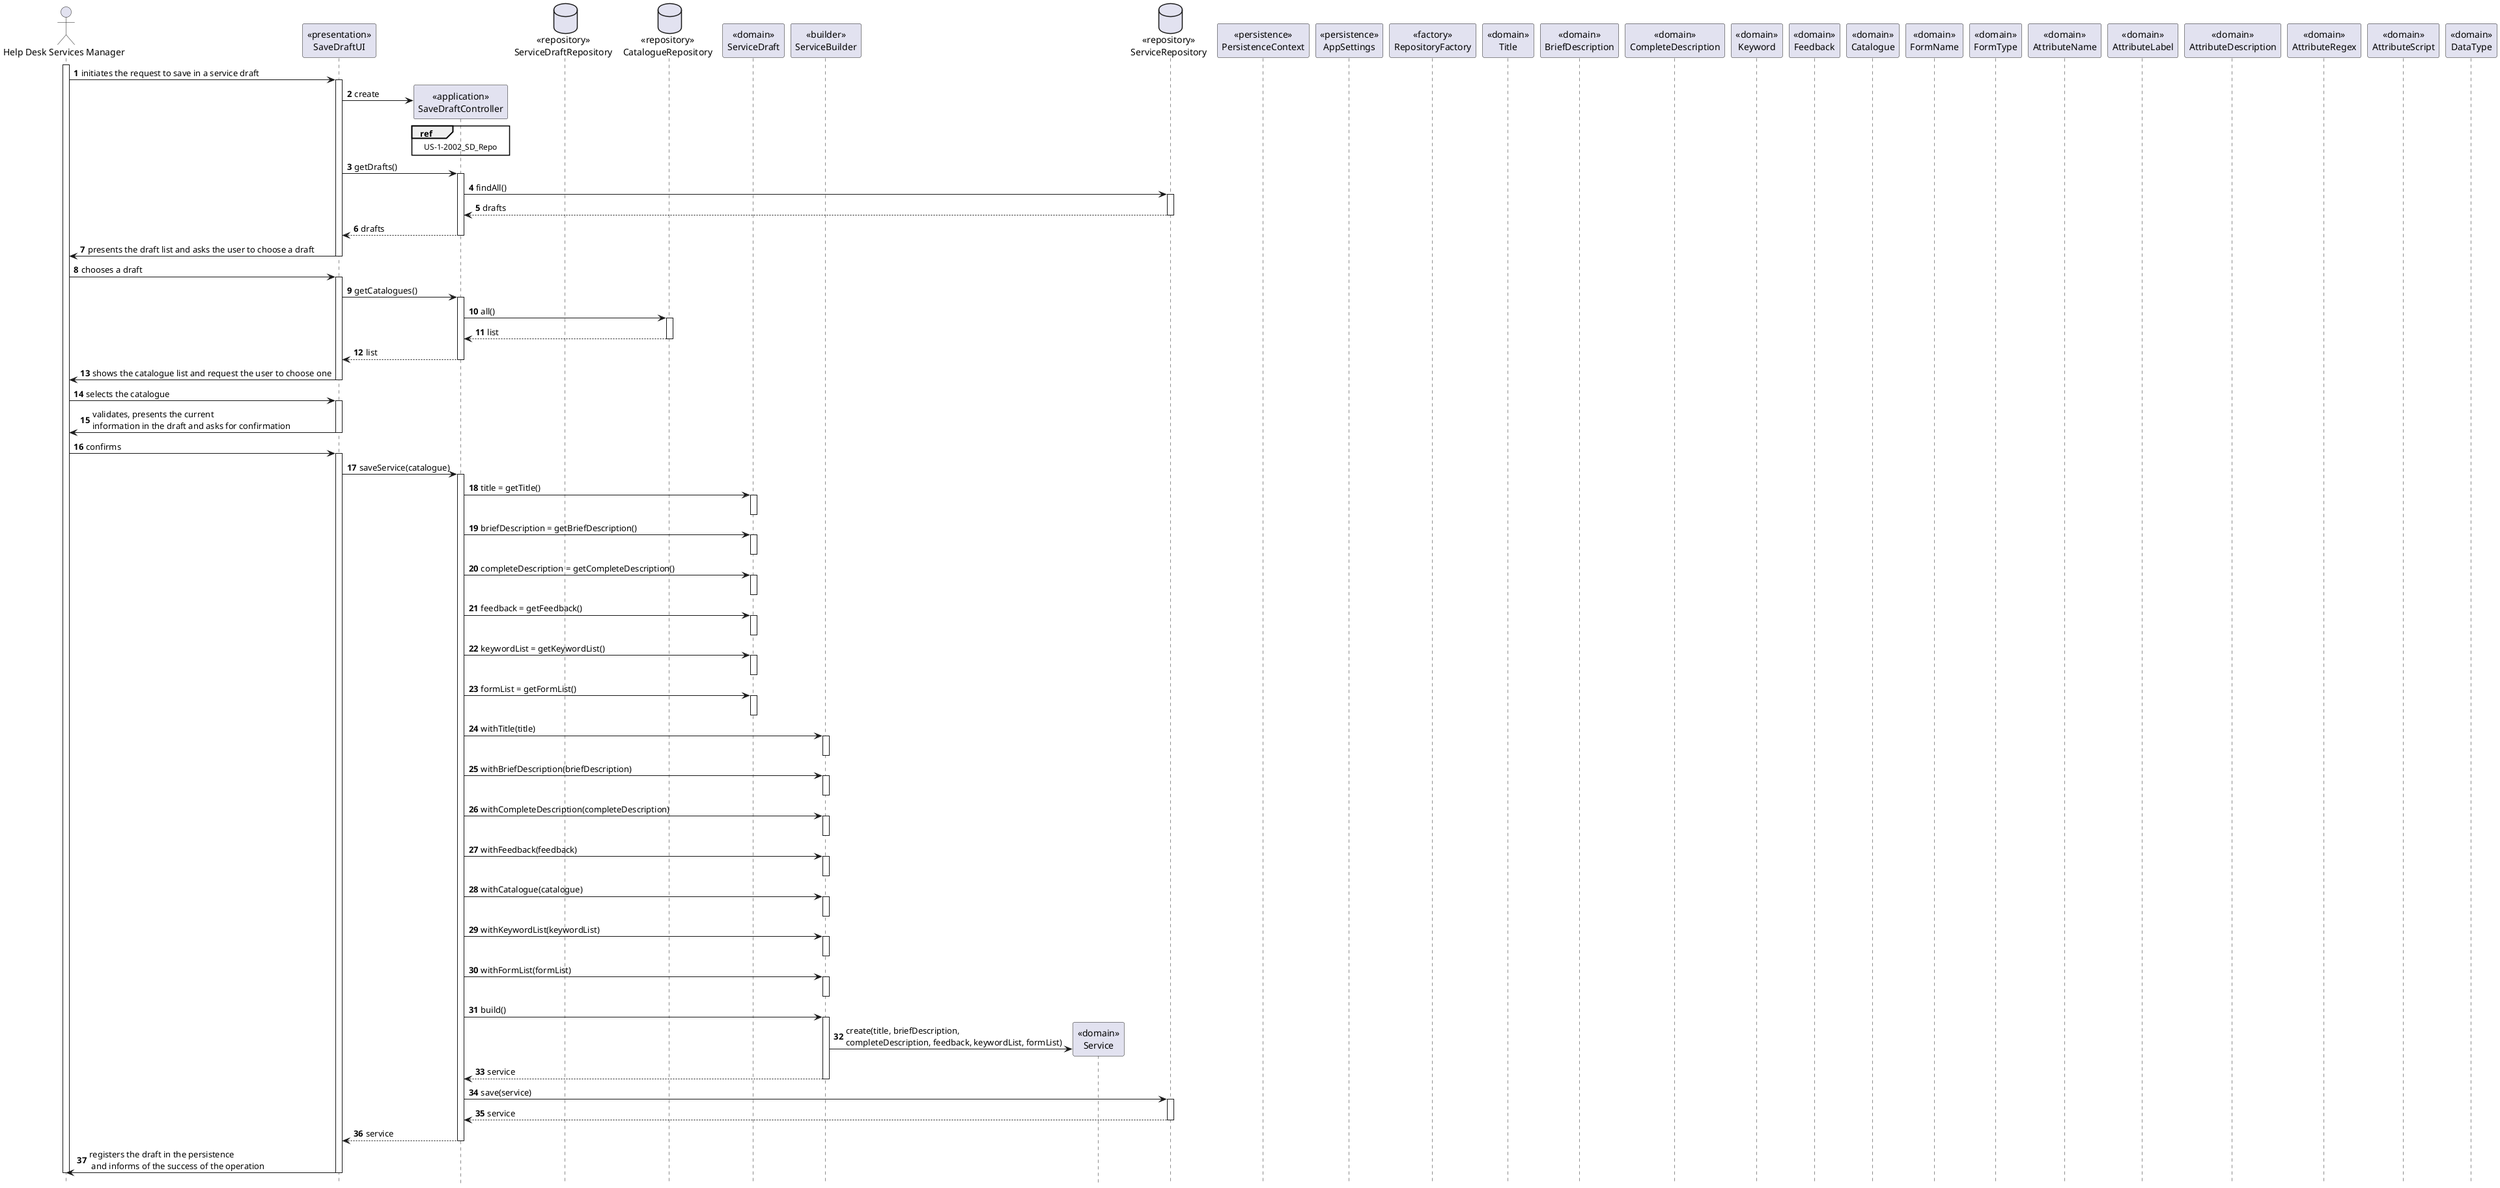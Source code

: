 @startuml
autonumber
hide footbox

actor "Help Desk Services Manager" as HSM

participant "<<presentation>>\nSaveDraftUI" as UI
participant "<<application>>\nSaveDraftController" as CTRL
database "<<repository>>\nServiceDraftRepository" as SDR
database "<<repository>>\nCatalogueRepository" as CR
participant "<<domain>>\nServiceDraft" as SD
participant "<<builder>>\nServiceBuilder" as SBD
participant "<<domain>>\nService" as S
database "<<repository>>\nServiceRepository" as SR
participant "<<persistence>>\nPersistenceContext" as PC
participant "<<persistence>>\nAppSettings" as AS
participant "<<factory>>\nRepositoryFactory" as RF
participant "<<domain>>\nTitle" as T
participant "<<domain>>\nBriefDescription" as DB
participant "<<domain>>\nCompleteDescription" as DC
participant "<<domain>>\nKeyword" as KW
participant "<<domain>>\nFeedback" as FB
participant "<<domain>>\nCatalogue" as C
participant "<<domain>>\nFormName" as FM
participant "<<domain>>\nFormType" as FT
participant "<<domain>>\nAttributeName" as AN
participant "<<domain>>\nAttributeLabel" as AL
participant "<<domain>>\nAttributeDescription" as AD
participant "<<domain>>\nAttributeRegex" as AR
participant "<<domain>>\nAttributeScript" as ASC
participant "<<domain>>\nDataType" as TD

activate HSM

HSM -> UI : initiates the request to save in a service draft
activate UI

UI -> CTRL** : create

ref over CTRL
  US-1-2002_SD_Repo
end ref


UI -> CTRL : getDrafts()
activate CTRL

CTRL -> SR : findAll()
activate SR
SR --> CTRL : drafts
deactivate SR

CTRL --> UI : drafts
deactivate CTRL

UI -> HSM : presents the draft list and asks the user to choose a draft
deactivate UI

HSM -> UI : chooses a draft
activate UI


UI -> CTRL : getCatalogues()
activate CTRL

CTRL -> CR : all()
activate CR
CR --> CTRL : list
deactivate CR

CTRL --> UI : list
deactivate CTRL

UI -> HSM : shows the catalogue list and request the user to choose one
deactivate UI

HSM -> UI : selects the catalogue
activate UI

UI -> HSM : validates, presents the current \ninformation in the draft and asks for confirmation
deactivate UI

HSM -> UI : confirms
activate UI

UI -> CTRL : saveService(catalogue)
activate CTRL

CTRL -> SD : title = getTitle()
activate SD
deactivate SD

CTRL -> SD : briefDescription = getBriefDescription()
activate SD
deactivate SD

CTRL -> SD : completeDescription = getCompleteDescription()
activate SD
deactivate SD

CTRL -> SD : feedback = getFeedback()
activate SD
deactivate SD

CTRL -> SD : keywordList = getKeywordList()
activate SD
deactivate SD

CTRL -> SD : formList = getFormList()
activate SD
deactivate SD

CTRL -> SBD : withTitle(title)
activate SBD
deactivate SBD

CTRL -> SBD : withBriefDescription(briefDescription)
activate SBD
deactivate SBD

CTRL -> SBD : withCompleteDescription(completeDescription)
activate SBD
deactivate SBD

CTRL -> SBD : withFeedback(feedback)
activate SBD
deactivate SBD

CTRL -> SBD : withCatalogue(catalogue)
activate SBD
deactivate SBD

CTRL -> SBD : withKeywordList(keywordList)
activate SBD
deactivate SBD

CTRL -> SBD : withFormList(formList)
activate SBD
deactivate SBD

CTRL -> SBD : build()
activate SBD

SBD -> S** : create(title, briefDescription, \ncompleteDescription, feedback, keywordList, formList)

SBD --> CTRL : service
deactivate SBD

CTRL -> SR : save(service)
activate SR
SR --> CTRL : service
deactivate SR

CTRL --> UI : service
deactivate CTRL

UI -> HSM : registers the draft in the persistence\n and informs of the success of the operation
deactivate UI
deactivate HSM

@enduml

@enduml
